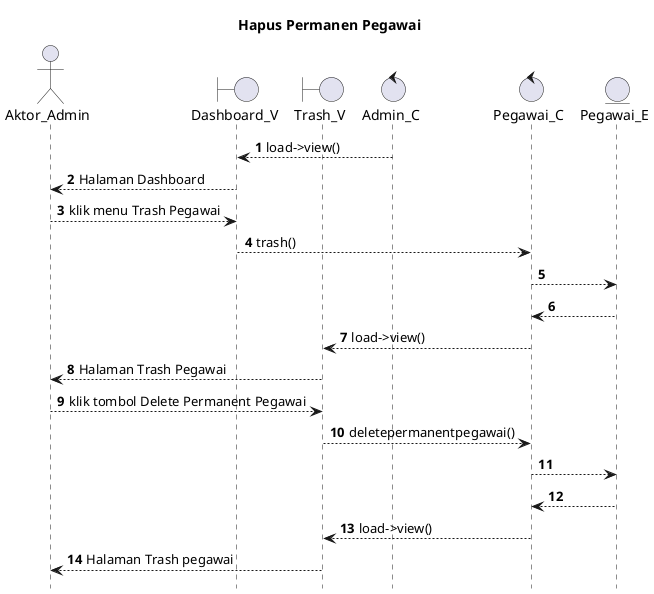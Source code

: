 @startuml

autonumber
hide footbox
title Hapus Permanen Pegawai

Actor Aktor_Admin
boundary Dashboard_V
boundary Trash_V
control Admin_C
control Pegawai_C
Entity Pegawai_E

Admin_C --> Dashboard_V: load->view()
Dashboard_V --> Aktor_Admin: Halaman Dashboard
Aktor_Admin --> Dashboard_V: klik menu Trash Pegawai
Dashboard_V --> Pegawai_C: trash()
Pegawai_C --> Pegawai_E:
    
    Pegawai_E --> Pegawai_C:
    Pegawai_C --> Trash_V: load->view()
    Trash_V --> Aktor_Admin: Halaman Trash Pegawai

Aktor_Admin --> Trash_V: klik tombol Delete Permanent Pegawai
Trash_V --> Pegawai_C: deletepermanentpegawai()
Pegawai_C --> Pegawai_E:
   
    Pegawai_E --> Pegawai_C:
    Pegawai_C --> Trash_V: load->view()
    Trash_V --> Aktor_Admin: Halaman Trash pegawai

@enduml